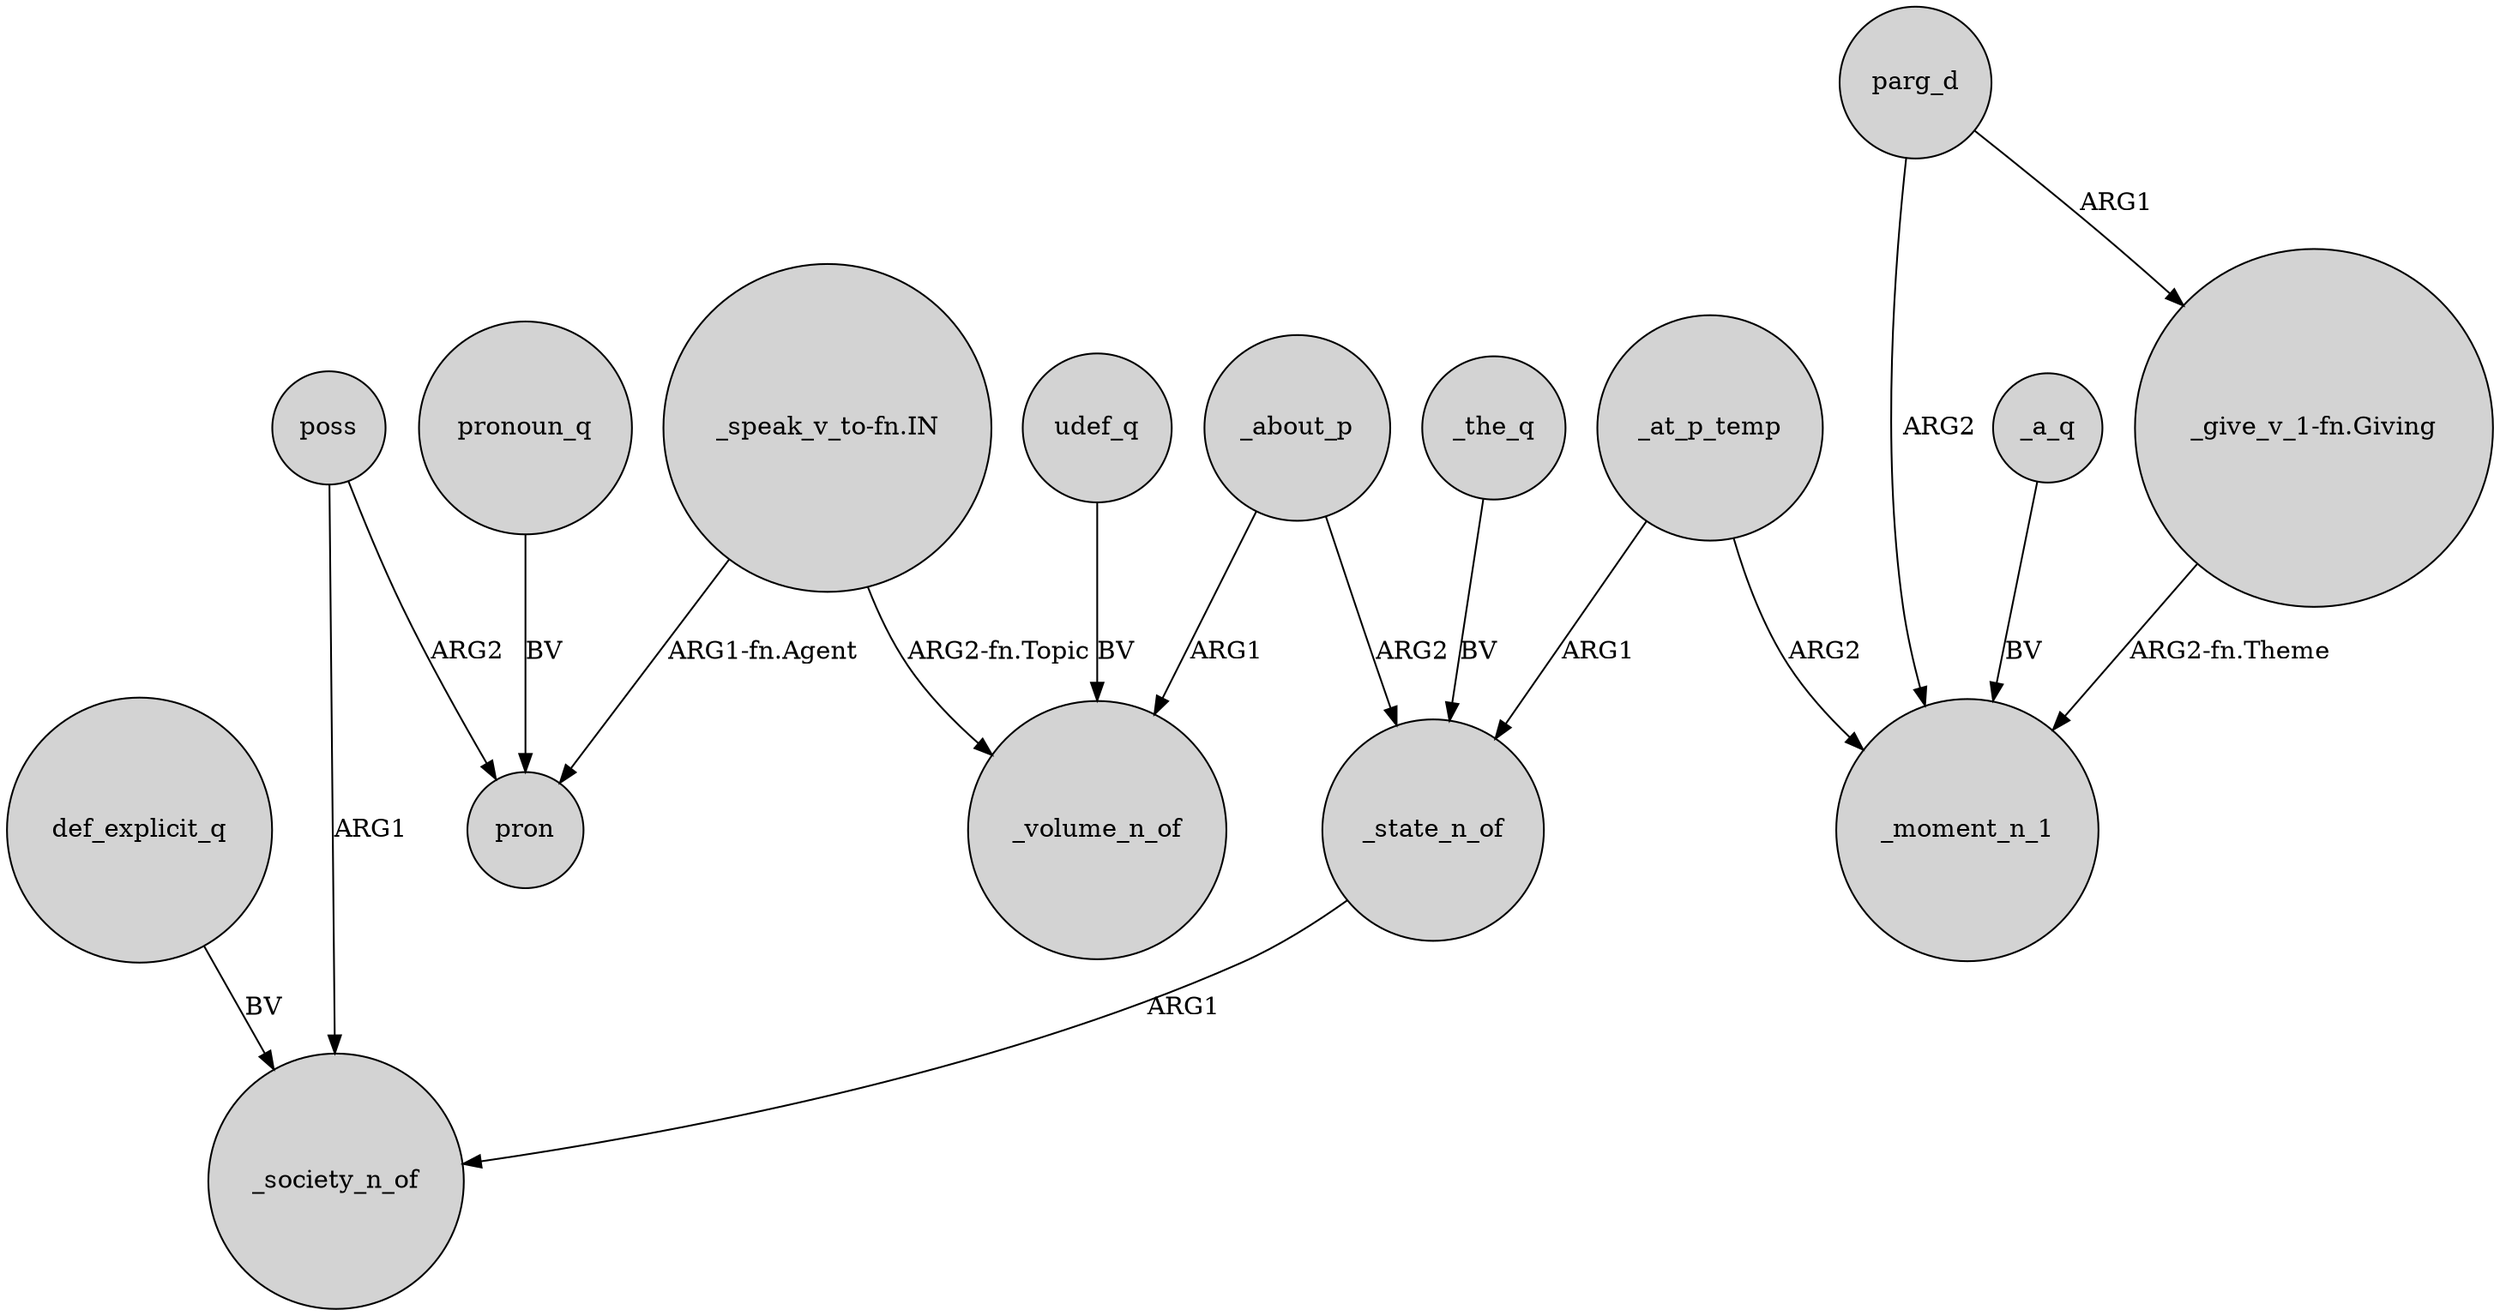 digraph {
	node [shape=circle style=filled]
	_state_n_of -> _society_n_of [label=ARG1]
	"_give_v_1-fn.Giving" -> _moment_n_1 [label="ARG2-fn.Theme"]
	_at_p_temp -> _state_n_of [label=ARG1]
	"_speak_v_to-fn.IN" -> pron [label="ARG1-fn.Agent"]
	_at_p_temp -> _moment_n_1 [label=ARG2]
	def_explicit_q -> _society_n_of [label=BV]
	_the_q -> _state_n_of [label=BV]
	poss -> _society_n_of [label=ARG1]
	poss -> pron [label=ARG2]
	parg_d -> "_give_v_1-fn.Giving" [label=ARG1]
	_about_p -> _state_n_of [label=ARG2]
	"_speak_v_to-fn.IN" -> _volume_n_of [label="ARG2-fn.Topic"]
	parg_d -> _moment_n_1 [label=ARG2]
	_about_p -> _volume_n_of [label=ARG1]
	_a_q -> _moment_n_1 [label=BV]
	udef_q -> _volume_n_of [label=BV]
	pronoun_q -> pron [label=BV]
}
